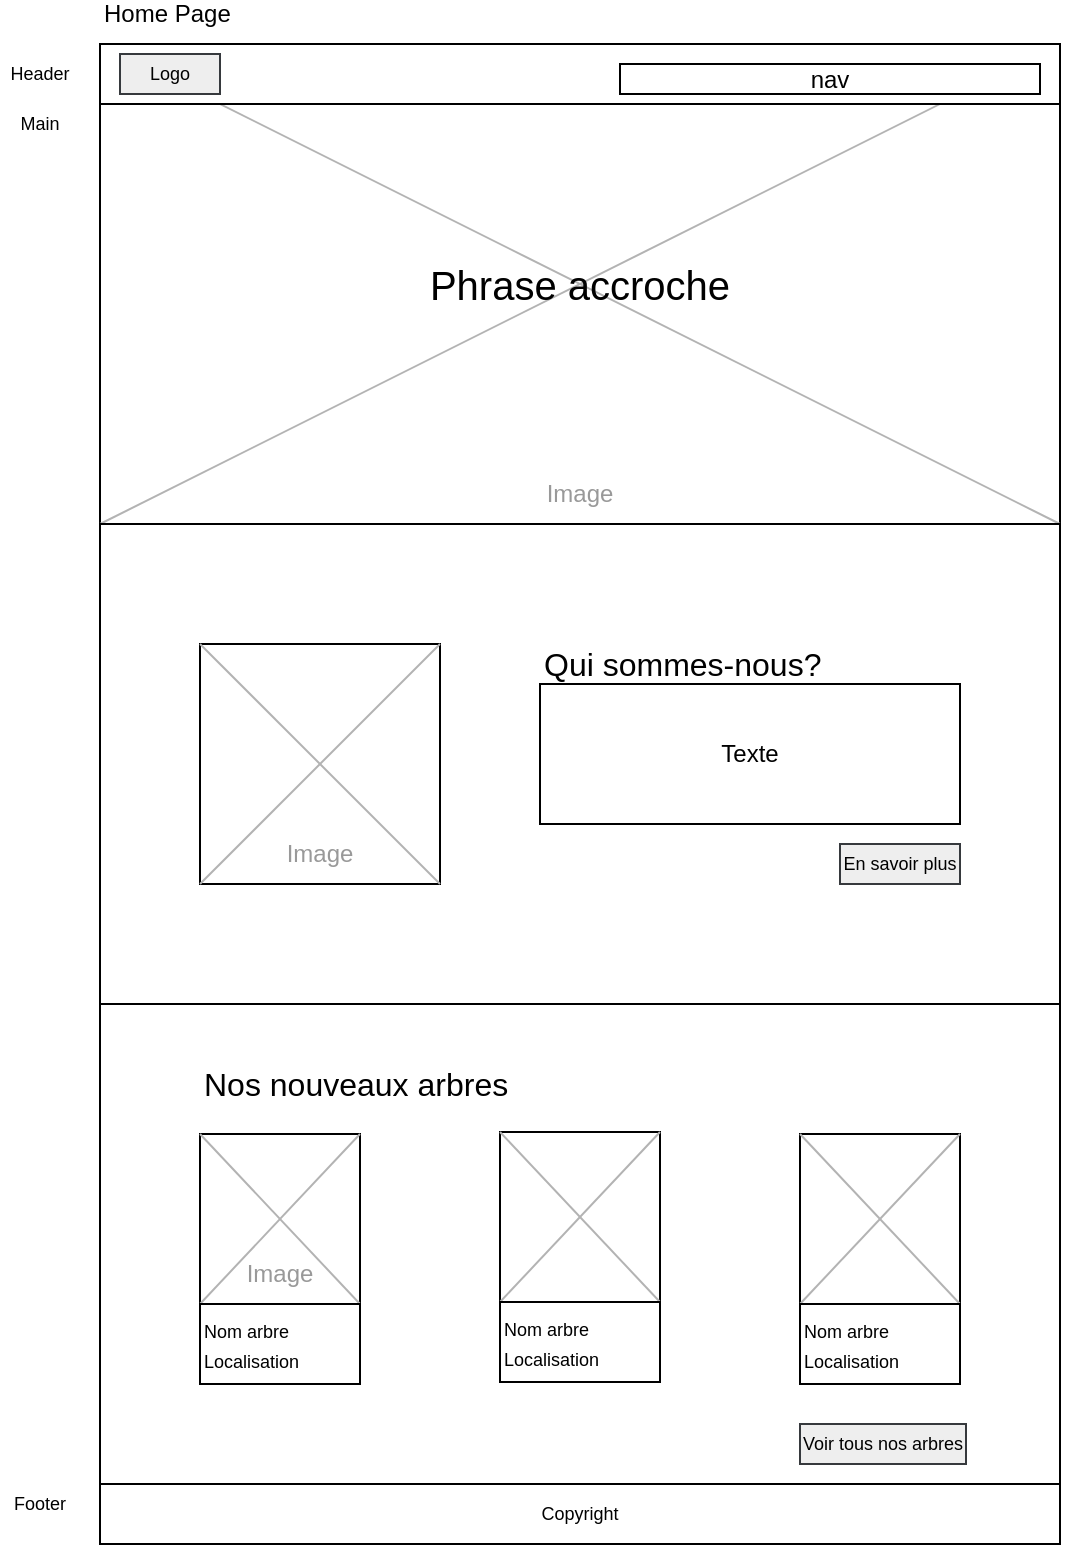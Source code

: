 <mxfile>
    <diagram id="rnrRETvfVvz3Ju71S818" name="Page-1">
        <mxGraphModel dx="1631" dy="379" grid="1" gridSize="10" guides="1" tooltips="1" connect="1" arrows="1" fold="1" page="1" pageScale="1" pageWidth="827" pageHeight="1169" math="0" shadow="0">
            <root>
                <mxCell id="0"/>
                <mxCell id="1" parent="0"/>
                <mxCell id="2" value="" style="whiteSpace=wrap;html=1;" vertex="1" parent="1">
                    <mxGeometry x="40" y="40" width="480" height="240" as="geometry"/>
                </mxCell>
                <mxCell id="4" value="Home Page" style="text;strokeColor=none;align=left;fillColor=none;html=1;verticalAlign=middle;whiteSpace=wrap;rounded=0;" vertex="1" parent="1">
                    <mxGeometry x="40" y="20" width="120" height="10" as="geometry"/>
                </mxCell>
                <mxCell id="5" style="edgeStyle=none;html=1;exitX=1;exitY=0;exitDx=0;exitDy=0;endArrow=none;endFill=0;strokeColor=#B3B3B3;entryX=0;entryY=1;entryDx=0;entryDy=0;" edge="1" parent="1" source="2" target="2">
                    <mxGeometry relative="1" as="geometry">
                        <mxPoint x="630" y="60.0" as="sourcePoint"/>
                        <mxPoint x="630" y="189.231" as="targetPoint"/>
                    </mxGeometry>
                </mxCell>
                <mxCell id="6" style="edgeStyle=none;html=1;exitX=1;exitY=1;exitDx=0;exitDy=0;endArrow=none;endFill=0;strokeColor=#B3B3B3;entryX=0;entryY=0;entryDx=0;entryDy=0;" edge="1" parent="1" source="2" target="2">
                    <mxGeometry relative="1" as="geometry">
                        <mxPoint x="710" y="140" as="sourcePoint"/>
                        <mxPoint x="230" y="380" as="targetPoint"/>
                    </mxGeometry>
                </mxCell>
                <mxCell id="7" value="Image" style="text;strokeColor=none;align=center;fillColor=none;html=1;verticalAlign=middle;whiteSpace=wrap;rounded=0;fontColor=#999999;" vertex="1" parent="1">
                    <mxGeometry x="250" y="260" width="60" height="10" as="geometry"/>
                </mxCell>
                <mxCell id="8" value="" style="whiteSpace=wrap;html=1;" vertex="1" parent="1">
                    <mxGeometry x="40" y="40" width="480" height="30" as="geometry"/>
                </mxCell>
                <mxCell id="9" value="Header" style="text;strokeColor=none;align=center;fillColor=none;html=1;verticalAlign=middle;whiteSpace=wrap;rounded=0;fontSize=9;" vertex="1" parent="1">
                    <mxGeometry x="-10" y="45" width="40" height="20" as="geometry"/>
                </mxCell>
                <mxCell id="12" value="Logo" style="whiteSpace=wrap;html=1;fillColor=#eeeeee;strokeColor=#36393d;fontSize=9;" vertex="1" parent="1">
                    <mxGeometry x="50" y="45" width="50" height="20" as="geometry"/>
                </mxCell>
                <mxCell id="13" value="nav" style="whiteSpace=wrap;html=1;" vertex="1" parent="1">
                    <mxGeometry x="300" y="50" width="210" height="15" as="geometry"/>
                </mxCell>
                <mxCell id="14" value="" style="whiteSpace=wrap;html=1;" vertex="1" parent="1">
                    <mxGeometry x="40" y="280" width="480" height="240" as="geometry"/>
                </mxCell>
                <mxCell id="15" value="" style="whiteSpace=wrap;html=1;" vertex="1" parent="1">
                    <mxGeometry x="40" y="520" width="480" height="240" as="geometry"/>
                </mxCell>
                <mxCell id="16" value="Copyright" style="whiteSpace=wrap;html=1;fontSize=9;" vertex="1" parent="1">
                    <mxGeometry x="40" y="760" width="480" height="30" as="geometry"/>
                </mxCell>
                <mxCell id="17" value="Footer" style="text;strokeColor=none;align=center;fillColor=none;html=1;verticalAlign=middle;whiteSpace=wrap;rounded=0;fontSize=9;" vertex="1" parent="1">
                    <mxGeometry x="-10" y="760" width="40" height="20" as="geometry"/>
                </mxCell>
                <mxCell id="18" value="Main" style="text;strokeColor=none;align=center;fillColor=none;html=1;verticalAlign=middle;whiteSpace=wrap;rounded=0;fontSize=9;" vertex="1" parent="1">
                    <mxGeometry x="-10" y="70" width="40" height="20" as="geometry"/>
                </mxCell>
                <mxCell id="19" value="Phrase accroche" style="text;strokeColor=none;align=center;fillColor=none;html=1;verticalAlign=middle;whiteSpace=wrap;rounded=0;fontSize=20;" vertex="1" parent="1">
                    <mxGeometry x="175" y="145" width="210" height="30" as="geometry"/>
                </mxCell>
                <mxCell id="20" value="" style="whiteSpace=wrap;html=1;" vertex="1" parent="1">
                    <mxGeometry x="90" y="340" width="120" height="120" as="geometry"/>
                </mxCell>
                <mxCell id="21" style="edgeStyle=none;html=1;exitX=1;exitY=0;exitDx=0;exitDy=0;endArrow=none;endFill=0;strokeColor=#B3B3B3;entryX=0;entryY=1;entryDx=0;entryDy=0;" edge="1" parent="1" source="20" target="20">
                    <mxGeometry relative="1" as="geometry">
                        <mxPoint x="680" y="240.0" as="sourcePoint"/>
                        <mxPoint x="680" y="369.231" as="targetPoint"/>
                    </mxGeometry>
                </mxCell>
                <mxCell id="22" style="edgeStyle=none;html=1;exitX=1;exitY=1;exitDx=0;exitDy=0;endArrow=none;endFill=0;strokeColor=#B3B3B3;entryX=0;entryY=0;entryDx=0;entryDy=0;" edge="1" parent="1" source="20" target="20">
                    <mxGeometry relative="1" as="geometry">
                        <mxPoint x="760" y="320" as="sourcePoint"/>
                        <mxPoint x="280" y="560" as="targetPoint"/>
                    </mxGeometry>
                </mxCell>
                <mxCell id="23" value="Image" style="text;strokeColor=none;align=center;fillColor=none;html=1;verticalAlign=middle;whiteSpace=wrap;rounded=0;fontColor=#999999;" vertex="1" parent="1">
                    <mxGeometry x="120" y="440" width="60" height="10" as="geometry"/>
                </mxCell>
                <mxCell id="24" value="Qui sommes-nous?" style="text;strokeColor=none;align=left;fillColor=none;html=1;verticalAlign=middle;whiteSpace=wrap;rounded=0;fontSize=16;" vertex="1" parent="1">
                    <mxGeometry x="260" y="340" width="210" height="20" as="geometry"/>
                </mxCell>
                <mxCell id="26" value="Texte" style="whiteSpace=wrap;html=1;fontSize=12;" vertex="1" parent="1">
                    <mxGeometry x="260" y="360" width="210" height="70" as="geometry"/>
                </mxCell>
                <mxCell id="27" value="En savoir plus" style="whiteSpace=wrap;html=1;fillColor=#eeeeee;strokeColor=#36393d;fontSize=9;" vertex="1" parent="1">
                    <mxGeometry x="410" y="440" width="60" height="20" as="geometry"/>
                </mxCell>
                <mxCell id="28" value="Nos nouveaux arbres" style="text;strokeColor=none;align=left;fillColor=none;html=1;verticalAlign=middle;whiteSpace=wrap;rounded=0;fontSize=16;" vertex="1" parent="1">
                    <mxGeometry x="90" y="550" width="210" height="20" as="geometry"/>
                </mxCell>
                <mxCell id="29" value="" style="whiteSpace=wrap;html=1;" vertex="1" parent="1">
                    <mxGeometry x="90" y="585" width="80" height="85" as="geometry"/>
                </mxCell>
                <mxCell id="30" style="edgeStyle=none;html=1;exitX=1;exitY=0;exitDx=0;exitDy=0;endArrow=none;endFill=0;strokeColor=#B3B3B3;entryX=0;entryY=1;entryDx=0;entryDy=0;" edge="1" parent="1" source="29" target="29">
                    <mxGeometry relative="1" as="geometry">
                        <mxPoint x="680" y="485.0" as="sourcePoint"/>
                        <mxPoint x="680" y="614.231" as="targetPoint"/>
                    </mxGeometry>
                </mxCell>
                <mxCell id="31" style="edgeStyle=none;html=1;exitX=1;exitY=1;exitDx=0;exitDy=0;endArrow=none;endFill=0;strokeColor=#B3B3B3;entryX=0;entryY=0;entryDx=0;entryDy=0;" edge="1" parent="1" source="29" target="29">
                    <mxGeometry relative="1" as="geometry">
                        <mxPoint x="760" y="565" as="sourcePoint"/>
                        <mxPoint x="280" y="805" as="targetPoint"/>
                    </mxGeometry>
                </mxCell>
                <mxCell id="32" value="Image" style="text;strokeColor=none;align=center;fillColor=none;html=1;verticalAlign=middle;whiteSpace=wrap;rounded=0;fontColor=#999999;" vertex="1" parent="1">
                    <mxGeometry x="100" y="650" width="60" height="10" as="geometry"/>
                </mxCell>
                <mxCell id="33" value="&lt;font style=&quot;font-size: 9px;&quot;&gt;Nom arbre&lt;/font&gt;&lt;div&gt;&lt;font style=&quot;font-size: 9px;&quot;&gt;Localisation&lt;/font&gt;&lt;/div&gt;" style="whiteSpace=wrap;html=1;fontSize=12;align=left;" vertex="1" parent="1">
                    <mxGeometry x="90" y="670" width="80" height="40" as="geometry"/>
                </mxCell>
                <mxCell id="34" value="" style="whiteSpace=wrap;html=1;" vertex="1" parent="1">
                    <mxGeometry x="240" y="584" width="80" height="85" as="geometry"/>
                </mxCell>
                <mxCell id="35" style="edgeStyle=none;html=1;exitX=1;exitY=0;exitDx=0;exitDy=0;endArrow=none;endFill=0;strokeColor=#B3B3B3;entryX=0;entryY=1;entryDx=0;entryDy=0;" edge="1" parent="1" source="34" target="34">
                    <mxGeometry relative="1" as="geometry">
                        <mxPoint x="830" y="484.0" as="sourcePoint"/>
                        <mxPoint x="830" y="613.231" as="targetPoint"/>
                    </mxGeometry>
                </mxCell>
                <mxCell id="36" style="edgeStyle=none;html=1;exitX=1;exitY=1;exitDx=0;exitDy=0;endArrow=none;endFill=0;strokeColor=#B3B3B3;entryX=0;entryY=0;entryDx=0;entryDy=0;" edge="1" parent="1" source="34" target="34">
                    <mxGeometry relative="1" as="geometry">
                        <mxPoint x="910" y="564" as="sourcePoint"/>
                        <mxPoint x="430" y="804" as="targetPoint"/>
                    </mxGeometry>
                </mxCell>
                <mxCell id="37" value="&lt;font style=&quot;font-size: 9px;&quot;&gt;Nom arbre&lt;/font&gt;&lt;div&gt;&lt;font style=&quot;font-size: 9px;&quot;&gt;Localisation&lt;/font&gt;&lt;/div&gt;" style="whiteSpace=wrap;html=1;fontSize=12;align=left;" vertex="1" parent="1">
                    <mxGeometry x="240" y="669" width="80" height="40" as="geometry"/>
                </mxCell>
                <mxCell id="38" value="" style="whiteSpace=wrap;html=1;" vertex="1" parent="1">
                    <mxGeometry x="390" y="585" width="80" height="85" as="geometry"/>
                </mxCell>
                <mxCell id="39" style="edgeStyle=none;html=1;exitX=1;exitY=0;exitDx=0;exitDy=0;endArrow=none;endFill=0;strokeColor=#B3B3B3;entryX=0;entryY=1;entryDx=0;entryDy=0;" edge="1" parent="1" source="38" target="38">
                    <mxGeometry relative="1" as="geometry">
                        <mxPoint x="980" y="485.0" as="sourcePoint"/>
                        <mxPoint x="980" y="614.231" as="targetPoint"/>
                    </mxGeometry>
                </mxCell>
                <mxCell id="40" style="edgeStyle=none;html=1;exitX=1;exitY=1;exitDx=0;exitDy=0;endArrow=none;endFill=0;strokeColor=#B3B3B3;entryX=0;entryY=0;entryDx=0;entryDy=0;" edge="1" parent="1" source="38" target="38">
                    <mxGeometry relative="1" as="geometry">
                        <mxPoint x="1060" y="565" as="sourcePoint"/>
                        <mxPoint x="580" y="805" as="targetPoint"/>
                    </mxGeometry>
                </mxCell>
                <mxCell id="41" value="&lt;font style=&quot;font-size: 9px;&quot;&gt;Nom arbre&lt;/font&gt;&lt;div&gt;&lt;font style=&quot;font-size: 9px;&quot;&gt;Localisation&lt;/font&gt;&lt;/div&gt;" style="whiteSpace=wrap;html=1;fontSize=12;align=left;" vertex="1" parent="1">
                    <mxGeometry x="390" y="670" width="80" height="40" as="geometry"/>
                </mxCell>
                <mxCell id="42" value="Voir tous nos arbres" style="whiteSpace=wrap;html=1;fillColor=#eeeeee;strokeColor=#36393d;fontSize=9;" vertex="1" parent="1">
                    <mxGeometry x="390" y="730" width="83" height="20" as="geometry"/>
                </mxCell>
            </root>
        </mxGraphModel>
    </diagram>
</mxfile>